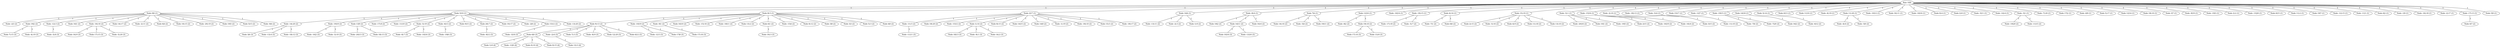 graph DijkstraDorogovtsevMendes_200_100 {
    "10|0" [label="Raiz 10|0"];
    "0|0" [label="Nodo 0|0 (1)"];
    "5|10" [label="Nodo 5|10 (1)"];
    "8|-5" [label="Nodo 8|-5 (1)"];
    "2|17" [label="Nodo 2|17 (1)"];
    "14|4" [label="Nodo 14|4 (1)"];
    "-8|-6" [label="Nodo -8|-6 (1)"];
    "7|4" [label="Nodo 7|4 (1)"];
    "12|16" [label="Nodo 12|16 (1)"];
    "-16|14" [label="Nodo -16|14 (1)"];
    "-19|-15" [label="Nodo -19|-15 (1)"];
    "4|-14" [label="Nodo 4|-14 (1)"];
    "15|-19" [label="Nodo 15|-19 (1)"];
    "-5|-1" [label="Nodo -5|-1 (1)"];
    "-15|16" [label="Nodo -15|16 (1)"];
    "-2|-10" [label="Nodo -2|-10 (1)"];
    "-18|-13" [label="Nodo -18|-13 (1)"];
    "-5|-6" [label="Nodo -5|-6 (1)"];
    "15|17" [label="Nodo 15|17 (1)"];
    "-12|7" [label="Nodo -12|7 (1)"];
    "-19|15" [label="Nodo -19|15 (1)"];
    "14|18" [label="Nodo 14|18 (1)"];
    "3|-14" [label="Nodo 3|-14 (1)"];
    "6|13" [label="Nodo 6|13 (1)"];
    "11|10" [label="Nodo 11|10 (1)"];
    "-6|-19" [label="Nodo -6|-19 (1)"];
    "11|-20" [label="Nodo 11|-20 (1)"];
    "-10|12" [label="Nodo -10|12 (1)"];
    "16|-11" [label="Nodo 16|-11 (1)"];
    "-16|16" [label="Nodo -16|16 (1)"];
    "0|-4" [label="Nodo 0|-4 (1)"];
    "2|-8" [label="Nodo 2|-8 (1)"];
    "-5|11" [label="Nodo -5|11 (1)"];
    "-14|-4" [label="Nodo -14|-4 (1)"];
    "-5|1" [label="Nodo -5|1 (1)"];
    "-7|-20" [label="Nodo -7|-20 (1)"];
    "17|2" [label="Nodo 17|2 (1)"];
    "-6|9" [label="Nodo -6|9 (1)"];
    "5|-17" [label="Nodo 5|-17 (1)"];
    "12|14" [label="Nodo 12|14 (1)"];
    "18|-10" [label="Nodo 18|-10 (1)"];
    "3|7" [label="Nodo 3|7 (1)"];
    "-9|19" [label="Nodo -9|19 (1)"];
    "-19|3" [label="Nodo -19|3 (1)"];
    "2|-2" [label="Nodo 2|-2 (1)"];
    "-13|20" [label="Nodo -13|20 (1)"];
    "6|15" [label="Nodo 6|15 (1)"];
    "11|-2" [label="Nodo 11|-2 (1)"];
    "19|7" [label="Nodo 19|7 (1)"];
    "-12|-15" [label="Nodo -12|-15 (1)"];
    "-11|1" [label="Nodo -11|1 (1)"];
    "6|2" [label="Nodo 6|2 (1)"];
    "-1|9" [label="Nodo -1|9 (1)"];
    "-16|-18" [label="Nodo -16|-18 (1)"];
    "-2|-17" [label="Nodo -2|-17 (1)"];
    "-17|-13" [label="Nodo -17|-13 (1)"];
    "5|9" [label="Nodo 5|9 (1)"];
    "-2|3" [label="Nodo -2|3 (2)"];
    "19|2" [label="Nodo 19|2 (2)"];
    "-12|-3" [label="Nodo -12|-3 (2)"];
    "16|1" [label="Nodo 16|1 (2)"];
    "-16|-16" [label="Nodo -16|-16 (2)"];
    "14|-17" [label="Nodo 14|-17 (2)"];
    "-2|-11" [label="Nodo -2|-11 (2)"];
    "6|4" [label="Nodo 6|4 (2)"];
    "10|-15" [label="Nodo 10|-15 (2)"];
    "-20|-19" [label="Nodo -20|-19 (2)"];
    "19|5" [label="Nodo 19|5 (2)"];
    "5|15" [label="Nodo 5|15 (2)"];
    "-9|4" [label="Nodo -9|4 (2)"];
    "-14|-20" [label="Nodo -14|-20 (2)"];
    "-19|19" [label="Nodo -19|19 (2)"];
    "13|9" [label="Nodo 13|9 (2)"];
    "-17|-8" [label="Nodo -17|-8 (2)"];
    "-11|10" [label="Nodo -11|10 (2)"];
    "-5|-19" [label="Nodo -5|-19 (2)"];
    "-6|13" [label="Nodo -6|13 (2)"];
    "9|15" [label="Nodo 9|15 (2)"];
    "20|-7" [label="Nodo 20|-7 (2)"];
    "10|-17" [label="Nodo 10|-17 (2)"];
    "-2|8" [label="Nodo -2|8 (2)"];
    "15|12" [label="Nodo 15|12 (2)"];
    "-13|-20" [label="Nodo -13|-20 (2)"];
    "9|-13" [label="Nodo 9|-13 (2)"];
    "-10|19" [label="Nodo -10|19 (2)"];
    "-9|1" [label="Nodo -9|1 (2)"];
    "16|10" [label="Nodo 16|10 (2)"];
    "-15|-16" [label="Nodo -15|-16 (2)"];
    "-18|11" [label="Nodo -18|11 (2)"];
    "13|-2" [label="Nodo 13|-2 (2)"];
    "6|1" [label="Nodo 6|1 (2)"];
    "-15|4" [label="Nodo -15|4 (2)"];
    "0|-12" [label="Nodo 0|-12 (2)"];
    "3|8" [label="Nodo 3|8 (2)"];
    "3|3" [label="Nodo 3|3 (2)"];
    "5|-3" [label="Nodo 5|-3 (2)"];
    "4|0" [label="Nodo 4|0 (2)"];
    "-11|-5" [label="Nodo -11|-5 (2)"];
    "18|-20" [label="Nodo 18|-20 (2)"];
    "-15|12" [label="Nodo -15|12 (2)"];
    "1|-14" [label="Nodo 1|-14 (2)"];
    "8|-15" [label="Nodo 8|-15 (2)"];
    "14|15" [label="Nodo 14|15 (2)"];
    "14|0" [label="Nodo 14|0 (2)"];
    "-1|-19" [label="Nodo -1|-19 (2)"];
    "-18|-10" [label="Nodo -18|-10 (2)"];
    "15|-5" [label="Nodo 15|-5 (2)"];
    "-18|-17" [label="Nodo -18|-17 (2)"];
    "-13|-11" [label="Nodo -13|-11 (2)"];
    "-2|-3" [label="Nodo -2|-3 (2)"];
    "1|-9" [label="Nodo 1|-9 (2)"];
    "18|2" [label="Nodo 18|2 (2)"];
    "14|11" [label="Nodo 14|11 (2)"];
    "16|-6" [label="Nodo 16|-6 (2)"];
    "14|-16" [label="Nodo 14|-16 (2)"];
    "-5|4" [label="Nodo -5|4 (2)"];
    "19|11" [label="Nodo 19|11 (2)"];
    "-8|2" [label="Nodo -8|2 (2)"];
    "19|-10" [label="Nodo 19|-10 (2)"];
    "-17|-18" [label="Nodo -17|-18 (2)"];
    "-5|-7" [label="Nodo -5|-7 (2)"];
    "-7|1" [label="Nodo -7|1 (2)"];
    "6|6" [label="Nodo 6|6 (2)"];
    "2|-15" [label="Nodo 2|-15 (2)"];
    "-5|-16" [label="Nodo -5|-16 (2)"];
    "4|-9" [label="Nodo 4|-9 (2)"];
    "11|-18" [label="Nodo 11|-18 (2)"];
    "13|-10" [label="Nodo 13|-10 (2)"];
    "-20|16" [label="Nodo -20|16 (2)"];
    "10|1" [label="Nodo 10|1 (2)"];
    "-19|5" [label="Nodo -19|5 (2)"];
    "2|15" [label="Nodo 2|15 (2)"];
    "-16|19" [label="Nodo -16|19 (2)"];
    "-16|-6" [label="Nodo -16|-6 (2)"];
    "3|15" [label="Nodo 3|15 (2)"];
    "-11|-10" [label="Nodo -11|-10 (2)"];
    "-7|6" [label="Nodo -7|6 (2)"];
    "-7|20" [label="Nodo -7|20 (2)"];
    "16|2" [label="Nodo 16|2 (2)"];
    "-6|12" [label="Nodo -6|12 (2)"];
    "-4|-6" [label="Nodo -4|-6 (2)"];
    "-5|0" [label="Nodo -5|0 (2)"];
    "-19|20" [label="Nodo -19|20 (2)"];
    "-11|15" [label="Nodo -11|15 (2)"];
    "0|7" [label="Nodo 0|7 (2)"];
    "7|-15" [label="Nodo 7|-15 (3)"];
    "-4|-19" [label="Nodo -4|-19 (3)"];
    "-3|-8" [label="Nodo -3|-8 (3)"];
    "16|-9" [label="Nodo 16|-9 (3)"];
    "17|-15" [label="Nodo 17|-15 (3)"];
    "-5|-20" [label="Nodo -5|-20 (3)"];
    "3|6" [label="Nodo 3|6 (3)"];
    "-13|-4" [label="Nodo -13|-4 (3)"];
    "-18|-12" [label="Nodo -18|-12 (3)"];
    "-16|2" [label="Nodo -16|2 (3)"];
    "-3|-10" [label="Nodo -3|-10 (3)"];
    "-20|13" [label="Nodo -20|13 (3)"];
    "18|-13" [label="Nodo 18|-13 (3)"];
    "-8|-7" [label="Nodo -8|-7 (3)"];
    "-10|16" [label="Nodo -10|16 (3)"];
    "-19|6" [label="Nodo -19|6 (3)"];
    "-8|12" [label="Nodo -8|12 (3)"];
    "-3|18" [label="Nodo -3|18 (3)"];
    "6|0" [label="Nodo 6|0 (3)"];
    "-2|-6" [label="Nodo -2|-6 (3)"];
    "7|-3" [label="Nodo 7|-3 (3)"];
    "-8|-9" [label="Nodo -8|-9 (3)"];
    "12|-20" [label="Nodo 12|-20 (3)"];
    "6|12" [label="Nodo 6|12 (3)"];
    "-1|13" [label="Nodo -1|13 (3)"];
    "17|8" [label="Nodo 17|8 (3)"];
    "17|-16" [label="Nodo 17|-16 (3)"];
    "19|-3" [label="Nodo 19|-3 (3)"];
    "-11|11" [label="Nodo -11|11 (3)"];
    "18|13" [label="Nodo 18|13 (3)"];
    "-9|-1" [label="Nodo -9|-1 (3)"];
    "14|-2" [label="Nodo 14|-2 (3)"];
    "10|16" [label="Nodo 10|16 (3)"];
    "-13|16" [label="Nodo -13|16 (3)"];
    "17|-14" [label="Nodo 17|-14 (3)"];
    "13|-8" [label="Nodo 13|-8 (3)"];
    "1|-8" [label="Nodo 1|-8 (4)"];
    "-12|0" [label="Nodo -12|0 (4)"];
    "0|-10" [label="Nodo 0|-10 (4)"];
    "0|-15" [label="Nodo 0|-15 (4)"];
    "12|-3" [label="Nodo 12|-3 (4)"];
    "10|0" -- "0|0" [label="1"];
    "10|0" -- "5|10" [label="1"];
    "10|0" -- "8|-5" [label="1"];
    "10|0" -- "2|17" [label="1"];
    "10|0" -- "14|4" [label="1"];
    "10|0" -- "-8|-6" [label="1"];
    "10|0" -- "7|4" [label="1"];
    "10|0" -- "12|16" [label="1"];
    "10|0" -- "-16|14" [label="1"];
    "10|0" -- "-19|-15" [label="1"];
    "10|0" -- "4|-14" [label="1"];
    "10|0" -- "15|-19" [label="1"];
    "10|0" -- "-5|-1" [label="1"];
    "10|0" -- "-15|16" [label="1"];
    "10|0" -- "-2|-10" [label="1"];
    "10|0" -- "-18|-13" [label="1"];
    "10|0" -- "-5|-6" [label="1"];
    "10|0" -- "15|17" [label="1"];
    "10|0" -- "-12|7" [label="1"];
    "10|0" -- "-19|15" [label="1"];
    "10|0" -- "14|18" [label="1"];
    "10|0" -- "3|-14" [label="1"];
    "10|0" -- "6|13" [label="1"];
    "10|0" -- "11|10" [label="1"];
    "10|0" -- "-6|-19" [label="1"];
    "10|0" -- "11|-20" [label="1"];
    "10|0" -- "-10|12" [label="1"];
    "10|0" -- "16|-11" [label="1"];
    "10|0" -- "-16|16" [label="1"];
    "10|0" -- "0|-4" [label="1"];
    "10|0" -- "2|-8" [label="1"];
    "10|0" -- "-5|11" [label="1"];
    "10|0" -- "-14|-4" [label="1"];
    "10|0" -- "-5|1" [label="1"];
    "10|0" -- "-7|-20" [label="1"];
    "10|0" -- "17|2" [label="1"];
    "10|0" -- "-6|9" [label="1"];
    "10|0" -- "5|-17" [label="1"];
    "10|0" -- "12|14" [label="1"];
    "10|0" -- "18|-10" [label="1"];
    "10|0" -- "3|7" [label="1"];
    "10|0" -- "-9|19" [label="1"];
    "10|0" -- "-19|3" [label="1"];
    "10|0" -- "2|-2" [label="1"];
    "10|0" -- "-13|20" [label="1"];
    "10|0" -- "6|15" [label="1"];
    "10|0" -- "11|-2" [label="1"];
    "10|0" -- "19|7" [label="1"];
    "10|0" -- "-12|-15" [label="1"];
    "10|0" -- "-11|1" [label="1"];
    "10|0" -- "6|2" [label="1"];
    "10|0" -- "-1|9" [label="1"];
    "10|0" -- "-16|-18" [label="1"];
    "10|0" -- "-2|-17" [label="1"];
    "10|0" -- "-17|-13" [label="1"];
    "10|0" -- "5|9" [label="1"];
    "0|0" -- "-2|3" [label="1"];
    "0|0" -- "19|2" [label="1"];
    "0|0" -- "-12|-3" [label="1"];
    "0|0" -- "16|1" [label="1"];
    "0|0" -- "-16|-16" [label="1"];
    "0|0" -- "14|-17" [label="1"];
    "0|0" -- "-2|-11" [label="1"];
    "0|0" -- "6|4" [label="1"];
    "0|0" -- "10|-15" [label="1"];
    "0|0" -- "-20|-19" [label="1"];
    "0|0" -- "19|5" [label="1"];
    "0|0" -- "5|15" [label="1"];
    "0|0" -- "-9|4" [label="1"];
    "5|10" -- "-14|-20" [label="1"];
    "5|10" -- "-19|19" [label="1"];
    "5|10" -- "13|9" [label="1"];
    "5|10" -- "-17|-8" [label="1"];
    "5|10" -- "-11|10" [label="1"];
    "5|10" -- "-5|-19" [label="1"];
    "5|10" -- "-6|13" [label="1"];
    "5|10" -- "9|15" [label="1"];
    "5|10" -- "20|-7" [label="1"];
    "5|10" -- "10|-17" [label="1"];
    "5|10" -- "-2|8" [label="1"];
    "5|10" -- "15|12" [label="1"];
    "5|10" -- "-13|-20" [label="1"];
    "8|-5" -- "9|-13" [label="1"];
    "8|-5" -- "-10|19" [label="1"];
    "8|-5" -- "-9|1" [label="1"];
    "8|-5" -- "16|10" [label="1"];
    "8|-5" -- "-15|-16" [label="1"];
    "8|-5" -- "-18|11" [label="1"];
    "8|-5" -- "13|-2" [label="1"];
    "8|-5" -- "6|1" [label="1"];
    "8|-5" -- "-15|4" [label="1"];
    "8|-5" -- "0|-12" [label="1"];
    "8|-5" -- "3|8" [label="1"];
    "8|-5" -- "3|3" [label="1"];
    "8|-5" -- "5|-3" [label="1"];
    "8|-5" -- "4|0" [label="1"];
    "2|17" -- "-11|-5" [label="1"];
    "2|17" -- "18|-20" [label="1"];
    "2|17" -- "-15|12" [label="1"];
    "2|17" -- "1|-14" [label="1"];
    "2|17" -- "8|-15" [label="1"];
    "2|17" -- "14|15" [label="1"];
    "2|17" -- "14|0" [label="1"];
    "2|17" -- "-1|-19" [label="1"];
    "2|17" -- "-18|-10" [label="1"];
    "2|17" -- "15|-5" [label="1"];
    "2|17" -- "-18|-17" [label="1"];
    "14|4" -- "-13|-11" [label="1"];
    "14|4" -- "-2|-3" [label="1"];
    "14|4" -- "1|-9" [label="1"];
    "-8|-6" -- "18|2" [label="1"];
    "-8|-6" -- "14|11" [label="1"];
    "-8|-6" -- "16|-6" [label="1"];
    "7|4" -- "14|-16" [label="1"];
    "7|4" -- "-5|4" [label="1"];
    "7|4" -- "19|11" [label="1"];
    "12|16" -- "-8|2" [label="1"];
    "12|16" -- "19|-10" [label="1"];
    "-19|-15" -- "-17|-18" [label="1"];
    "-19|-15" -- "-5|-7" [label="1"];
    "4|-14" -- "-7|1" [label="1"];
    "4|-14" -- "6|6" [label="1"];
    "15|-19" -- "2|-15" [label="1"];
    "15|-19" -- "-5|-16" [label="1"];
    "15|-19" -- "4|-9" [label="1"];
    "15|-19" -- "11|-18" [label="1"];
    "15|-19" -- "13|-10" [label="1"];
    "-5|-1" -- "-20|16" [label="1"];
    "-5|-1" -- "10|1" [label="1"];
    "-5|-1" -- "-19|5" [label="1"];
    "-15|16" -- "2|15" [label="1"];
    "-15|16" -- "-16|19" [label="1"];
    "-15|16" -- "-16|-6" [label="1"];
    "-2|-10" -- "3|15" [label="1"];
    "-5|-6" -- "-11|-10" [label="1"];
    "-19|15" -- "-7|6" [label="1"];
    "-19|15" -- "-7|20" [label="1"];
    "14|18" -- "16|2" [label="1"];
    "3|-14" -- "-6|12" [label="1"];
    "11|-20" -- "-4|-6" [label="1"];
    "11|-20" -- "-5|0" [label="1"];
    "-5|1" -- "-19|20" [label="1"];
    "-5|1" -- "-11|15" [label="1"];
    "-17|-13" -- "0|7" [label="1"];
    "19|2" -- "7|-15" [label="1"];
    "19|2" -- "-4|-19" [label="1"];
    "-12|-3" -- "-3|-8" [label="1"];
    "-16|-16" -- "16|-9" [label="1"];
    "-16|-16" -- "17|-15" [label="1"];
    "-16|-16" -- "-5|-20" [label="1"];
    "-14|-20" -- "3|6" [label="1"];
    "-14|-20" -- "-13|-4" [label="1"];
    "-14|-20" -- "-18|-12" [label="1"];
    "-19|19" -- "-16|2" [label="1"];
    "-19|19" -- "-3|-10" [label="1"];
    "13|9" -- "-20|13" [label="1"];
    "13|9" -- "18|-13" [label="1"];
    "-5|-19" -- "-8|-7" [label="1"];
    "-5|-19" -- "-10|16" [label="1"];
    "-6|13" -- "-19|6" [label="1"];
    "20|-7" -- "-8|12" [label="1"];
    "15|12" -- "-3|18" [label="1"];
    "9|-13" -- "6|0" [label="1"];
    "9|-13" -- "-2|-6" [label="1"];
    "9|-13" -- "7|-3" [label="1"];
    "9|-13" -- "-8|-9" [label="1"];
    "9|-13" -- "12|-20" [label="1"];
    "9|-13" -- "6|12" [label="1"];
    "-10|19" -- "-1|13" [label="1"];
    "-10|19" -- "17|8" [label="1"];
    "-9|1" -- "17|-16" [label="1"];
    "6|1" -- "19|-3" [label="1"];
    "-11|-5" -- "-11|11" [label="1"];
    "1|-14" -- "18|13" [label="1"];
    "1|-14" -- "-9|-1" [label="1"];
    "1|-14" -- "14|-2" [label="1"];
    "14|11" -- "10|16" [label="1"];
    "14|11" -- "-13|16" [label="1"];
    "19|-10" -- "17|-14" [label="1"];
    "19|-10" -- "13|-8" [label="1"];
    "6|0" -- "1|-8" [label="1"];
    "6|0" -- "-12|0" [label="1"];
    "6|0" -- "0|-10" [label="1"];
    "6|0" -- "0|-15" [label="1"];
    "-2|-6" -- "12|-3" [label="1"];
}
